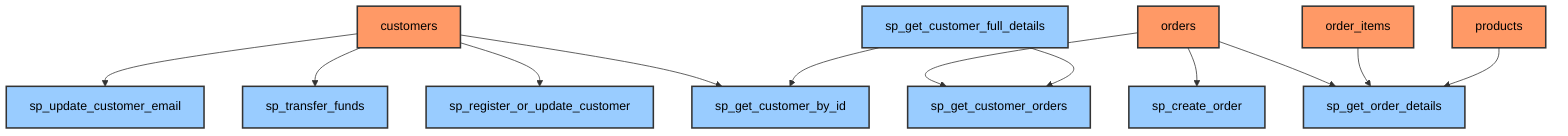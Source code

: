 graph TD
    %% Node styles
    classDef table fill:#f96,stroke:#333,stroke-width:2px,color:#000;
    classDef stored_proc fill:#9cf,stroke:#333,stroke-width:2px ,color:#000;
    customers --> sp_get_customer_by_id
    customers --> sp_register_or_update_customer
    customers --> sp_transfer_funds
    customers --> sp_update_customer_email
    orders --> sp_create_order
    orders --> sp_get_customer_orders
    orders --> sp_get_order_details
    sp_get_customer_full_details --> sp_get_customer_by_id
    sp_get_customer_full_details --> sp_get_customer_orders
    order_items --> sp_get_order_details
    products --> sp_get_order_details
    class customers,orders,order_items,products table;
    class sp_get_customer_orders,sp_update_customer_email,sp_transfer_funds,sp_get_order_details,sp_get_customer_full_details,sp_register_or_update_customer,sp_create_order,sp_get_customer_by_id stored_proc;